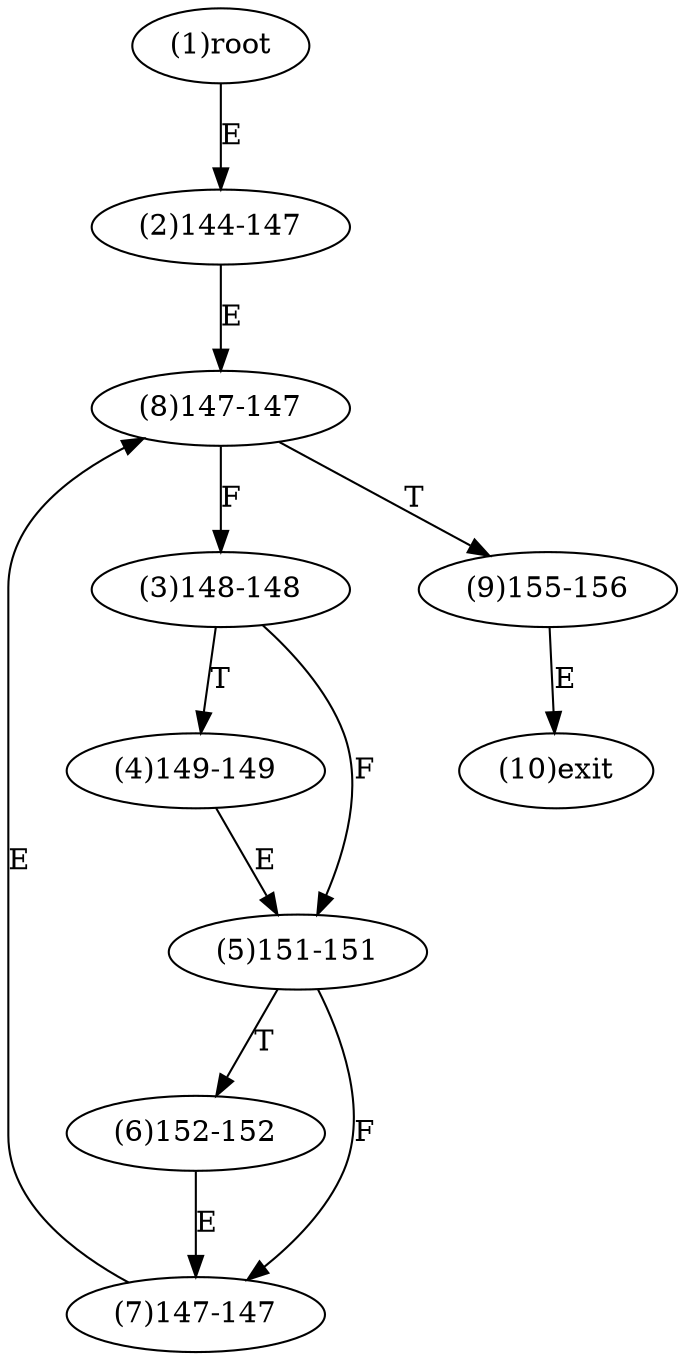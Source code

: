 digraph "" { 
1[ label="(1)root"];
2[ label="(2)144-147"];
3[ label="(3)148-148"];
4[ label="(4)149-149"];
5[ label="(5)151-151"];
6[ label="(6)152-152"];
7[ label="(7)147-147"];
8[ label="(8)147-147"];
9[ label="(9)155-156"];
10[ label="(10)exit"];
1->2[ label="E"];
2->8[ label="E"];
3->5[ label="F"];
3->4[ label="T"];
4->5[ label="E"];
5->7[ label="F"];
5->6[ label="T"];
6->7[ label="E"];
7->8[ label="E"];
8->3[ label="F"];
8->9[ label="T"];
9->10[ label="E"];
}